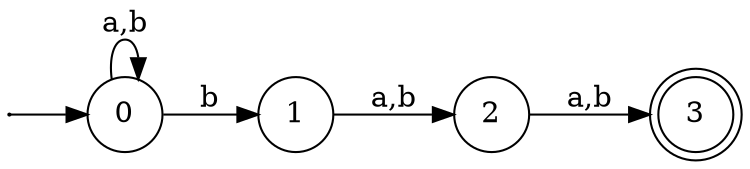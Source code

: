 digraph G {    
    shape   = circle;
    rankdir = LR;
    size    = "5,7";

    start [label="",width=0.00001,height=0.00001];

    start -> 0;
    0 [label = "0", shape = circle];
    1 [label = "1", shape = circle];
    2 [label = "2", shape = circle];
    3 [label = "3", shape = circle, peripheries = 2];

    0 -> 0 [label = "a,b"]

    0 -> 1 [label = "b"]
    1 -> 2 [label = "a,b"]
    2 -> 3 [label = "a,b"]
}

